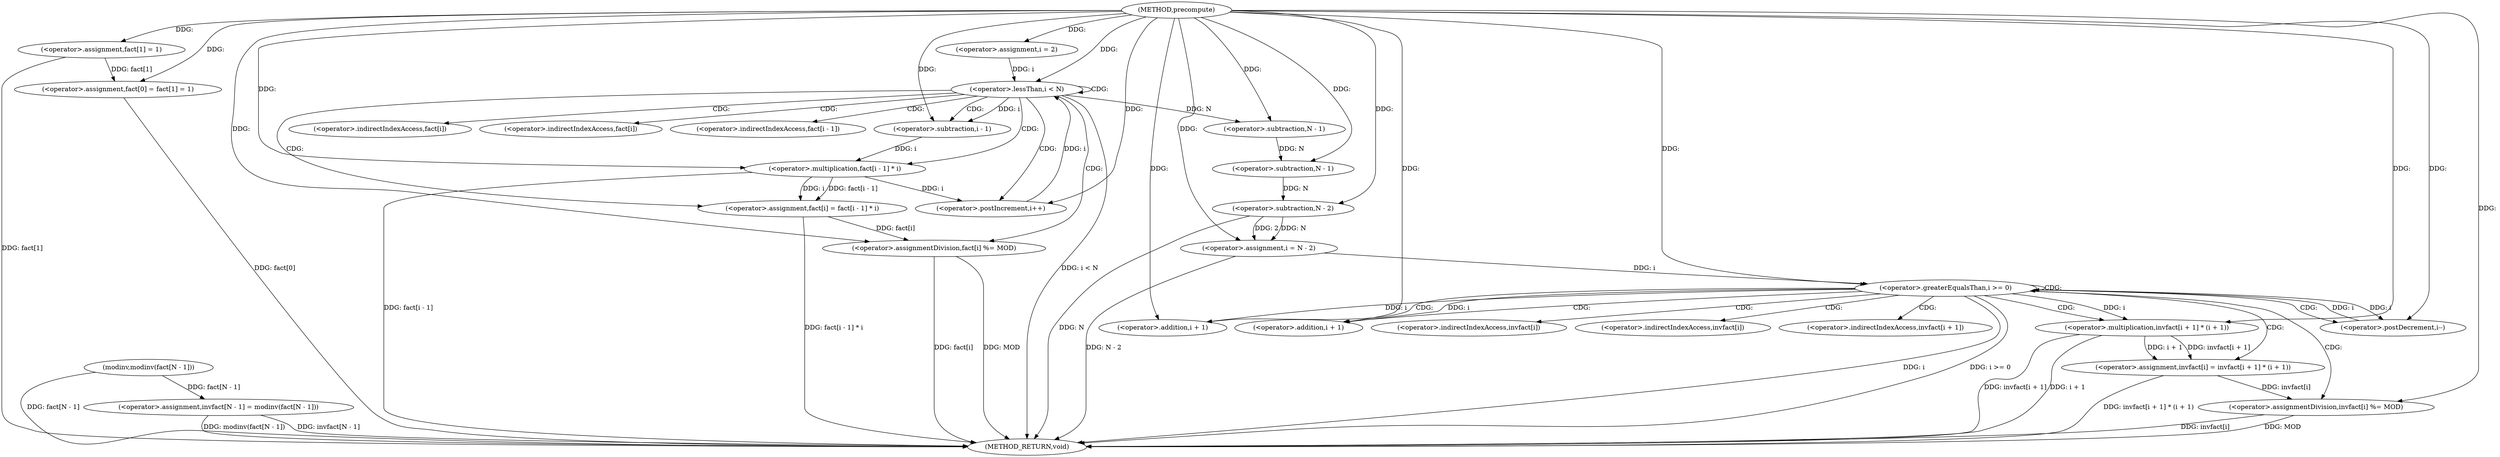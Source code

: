 digraph "precompute" {  
"1000361" [label = "(METHOD,precompute)" ]
"1000442" [label = "(METHOD_RETURN,void)" ]
"1000363" [label = "(<operator>.assignment,fact[0] = fact[1] = 1)" ]
"1000399" [label = "(<operator>.assignment,invfact[N - 1] = modinv(fact[N - 1]))" ]
"1000374" [label = "(<operator>.assignment,i = 2)" ]
"1000377" [label = "(<operator>.lessThan,i < N)" ]
"1000380" [label = "(<operator>.postIncrement,i++)" ]
"1000413" [label = "(<operator>.assignment,i = N - 2)" ]
"1000418" [label = "(<operator>.greaterEqualsThan,i >= 0)" ]
"1000421" [label = "(<operator>.postDecrement,i--)" ]
"1000367" [label = "(<operator>.assignment,fact[1] = 1)" ]
"1000383" [label = "(<operator>.assignment,fact[i] = fact[i - 1] * i)" ]
"1000394" [label = "(<operator>.assignmentDivision,fact[i] %= MOD)" ]
"1000405" [label = "(modinv,modinv(fact[N - 1]))" ]
"1000424" [label = "(<operator>.assignment,invfact[i] = invfact[i + 1] * (i + 1))" ]
"1000437" [label = "(<operator>.assignmentDivision,invfact[i] %= MOD)" ]
"1000402" [label = "(<operator>.subtraction,N - 1)" ]
"1000415" [label = "(<operator>.subtraction,N - 2)" ]
"1000387" [label = "(<operator>.multiplication,fact[i - 1] * i)" ]
"1000408" [label = "(<operator>.subtraction,N - 1)" ]
"1000428" [label = "(<operator>.multiplication,invfact[i + 1] * (i + 1))" ]
"1000434" [label = "(<operator>.addition,i + 1)" ]
"1000390" [label = "(<operator>.subtraction,i - 1)" ]
"1000431" [label = "(<operator>.addition,i + 1)" ]
"1000384" [label = "(<operator>.indirectIndexAccess,fact[i])" ]
"1000395" [label = "(<operator>.indirectIndexAccess,fact[i])" ]
"1000425" [label = "(<operator>.indirectIndexAccess,invfact[i])" ]
"1000438" [label = "(<operator>.indirectIndexAccess,invfact[i])" ]
"1000388" [label = "(<operator>.indirectIndexAccess,fact[i - 1])" ]
"1000429" [label = "(<operator>.indirectIndexAccess,invfact[i + 1])" ]
  "1000363" -> "1000442"  [ label = "DDG: fact[0]"] 
  "1000367" -> "1000442"  [ label = "DDG: fact[1]"] 
  "1000377" -> "1000442"  [ label = "DDG: i < N"] 
  "1000399" -> "1000442"  [ label = "DDG: invfact[N - 1]"] 
  "1000405" -> "1000442"  [ label = "DDG: fact[N - 1]"] 
  "1000399" -> "1000442"  [ label = "DDG: modinv(fact[N - 1])"] 
  "1000415" -> "1000442"  [ label = "DDG: N"] 
  "1000413" -> "1000442"  [ label = "DDG: N - 2"] 
  "1000418" -> "1000442"  [ label = "DDG: i"] 
  "1000418" -> "1000442"  [ label = "DDG: i >= 0"] 
  "1000428" -> "1000442"  [ label = "DDG: invfact[i + 1]"] 
  "1000428" -> "1000442"  [ label = "DDG: i + 1"] 
  "1000424" -> "1000442"  [ label = "DDG: invfact[i + 1] * (i + 1)"] 
  "1000437" -> "1000442"  [ label = "DDG: invfact[i]"] 
  "1000437" -> "1000442"  [ label = "DDG: MOD"] 
  "1000387" -> "1000442"  [ label = "DDG: fact[i - 1]"] 
  "1000383" -> "1000442"  [ label = "DDG: fact[i - 1] * i"] 
  "1000394" -> "1000442"  [ label = "DDG: fact[i]"] 
  "1000394" -> "1000442"  [ label = "DDG: MOD"] 
  "1000405" -> "1000399"  [ label = "DDG: fact[N - 1]"] 
  "1000367" -> "1000363"  [ label = "DDG: fact[1]"] 
  "1000361" -> "1000363"  [ label = "DDG: "] 
  "1000361" -> "1000374"  [ label = "DDG: "] 
  "1000415" -> "1000413"  [ label = "DDG: 2"] 
  "1000415" -> "1000413"  [ label = "DDG: N"] 
  "1000361" -> "1000367"  [ label = "DDG: "] 
  "1000374" -> "1000377"  [ label = "DDG: i"] 
  "1000380" -> "1000377"  [ label = "DDG: i"] 
  "1000361" -> "1000377"  [ label = "DDG: "] 
  "1000387" -> "1000380"  [ label = "DDG: i"] 
  "1000361" -> "1000380"  [ label = "DDG: "] 
  "1000387" -> "1000383"  [ label = "DDG: i"] 
  "1000387" -> "1000383"  [ label = "DDG: fact[i - 1]"] 
  "1000361" -> "1000394"  [ label = "DDG: "] 
  "1000361" -> "1000413"  [ label = "DDG: "] 
  "1000413" -> "1000418"  [ label = "DDG: i"] 
  "1000421" -> "1000418"  [ label = "DDG: i"] 
  "1000361" -> "1000418"  [ label = "DDG: "] 
  "1000361" -> "1000421"  [ label = "DDG: "] 
  "1000418" -> "1000421"  [ label = "DDG: i"] 
  "1000428" -> "1000424"  [ label = "DDG: i + 1"] 
  "1000428" -> "1000424"  [ label = "DDG: invfact[i + 1]"] 
  "1000361" -> "1000437"  [ label = "DDG: "] 
  "1000383" -> "1000394"  [ label = "DDG: fact[i]"] 
  "1000377" -> "1000402"  [ label = "DDG: N"] 
  "1000361" -> "1000402"  [ label = "DDG: "] 
  "1000408" -> "1000415"  [ label = "DDG: N"] 
  "1000361" -> "1000415"  [ label = "DDG: "] 
  "1000424" -> "1000437"  [ label = "DDG: invfact[i]"] 
  "1000390" -> "1000387"  [ label = "DDG: i"] 
  "1000361" -> "1000387"  [ label = "DDG: "] 
  "1000402" -> "1000408"  [ label = "DDG: N"] 
  "1000361" -> "1000408"  [ label = "DDG: "] 
  "1000361" -> "1000428"  [ label = "DDG: "] 
  "1000418" -> "1000428"  [ label = "DDG: i"] 
  "1000361" -> "1000434"  [ label = "DDG: "] 
  "1000418" -> "1000434"  [ label = "DDG: i"] 
  "1000377" -> "1000390"  [ label = "DDG: i"] 
  "1000361" -> "1000390"  [ label = "DDG: "] 
  "1000418" -> "1000431"  [ label = "DDG: i"] 
  "1000361" -> "1000431"  [ label = "DDG: "] 
  "1000377" -> "1000377"  [ label = "CDG: "] 
  "1000377" -> "1000380"  [ label = "CDG: "] 
  "1000377" -> "1000383"  [ label = "CDG: "] 
  "1000377" -> "1000390"  [ label = "CDG: "] 
  "1000377" -> "1000394"  [ label = "CDG: "] 
  "1000377" -> "1000387"  [ label = "CDG: "] 
  "1000377" -> "1000395"  [ label = "CDG: "] 
  "1000377" -> "1000388"  [ label = "CDG: "] 
  "1000377" -> "1000384"  [ label = "CDG: "] 
  "1000418" -> "1000431"  [ label = "CDG: "] 
  "1000418" -> "1000424"  [ label = "CDG: "] 
  "1000418" -> "1000429"  [ label = "CDG: "] 
  "1000418" -> "1000437"  [ label = "CDG: "] 
  "1000418" -> "1000421"  [ label = "CDG: "] 
  "1000418" -> "1000425"  [ label = "CDG: "] 
  "1000418" -> "1000434"  [ label = "CDG: "] 
  "1000418" -> "1000438"  [ label = "CDG: "] 
  "1000418" -> "1000428"  [ label = "CDG: "] 
  "1000418" -> "1000418"  [ label = "CDG: "] 
}
